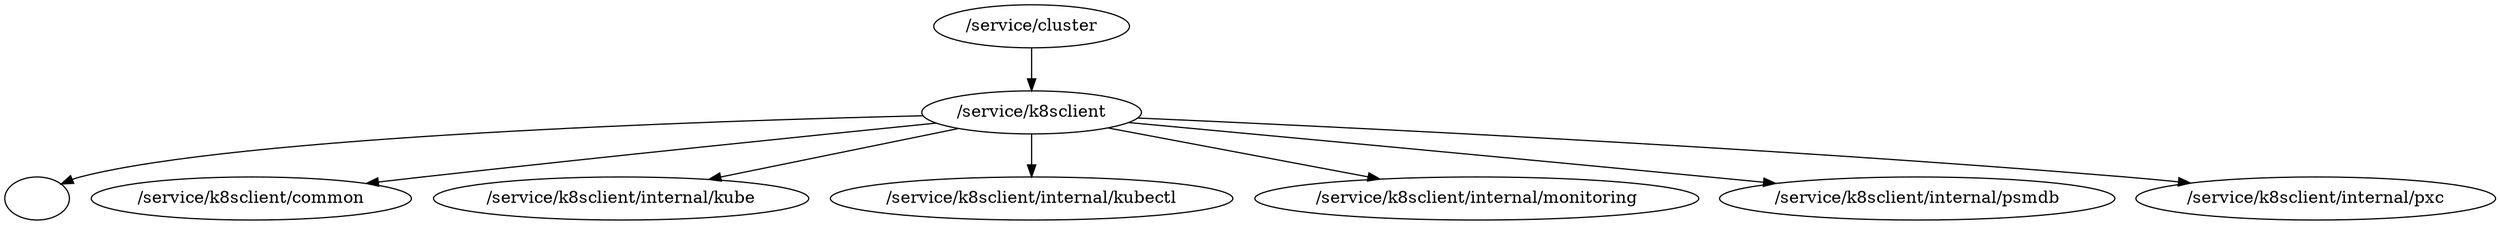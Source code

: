 digraph packages {
	"/service/cluster" -> "/service/k8sclient";
	"/service/k8sclient" -> "";
	"/service/k8sclient" -> "/service/k8sclient/common";
	"/service/k8sclient" -> "/service/k8sclient/internal/kube";
	"/service/k8sclient" -> "/service/k8sclient/internal/kubectl";
	"/service/k8sclient" -> "/service/k8sclient/internal/monitoring";
	"/service/k8sclient" -> "/service/k8sclient/internal/psmdb";
	"/service/k8sclient" -> "/service/k8sclient/internal/pxc";
}
